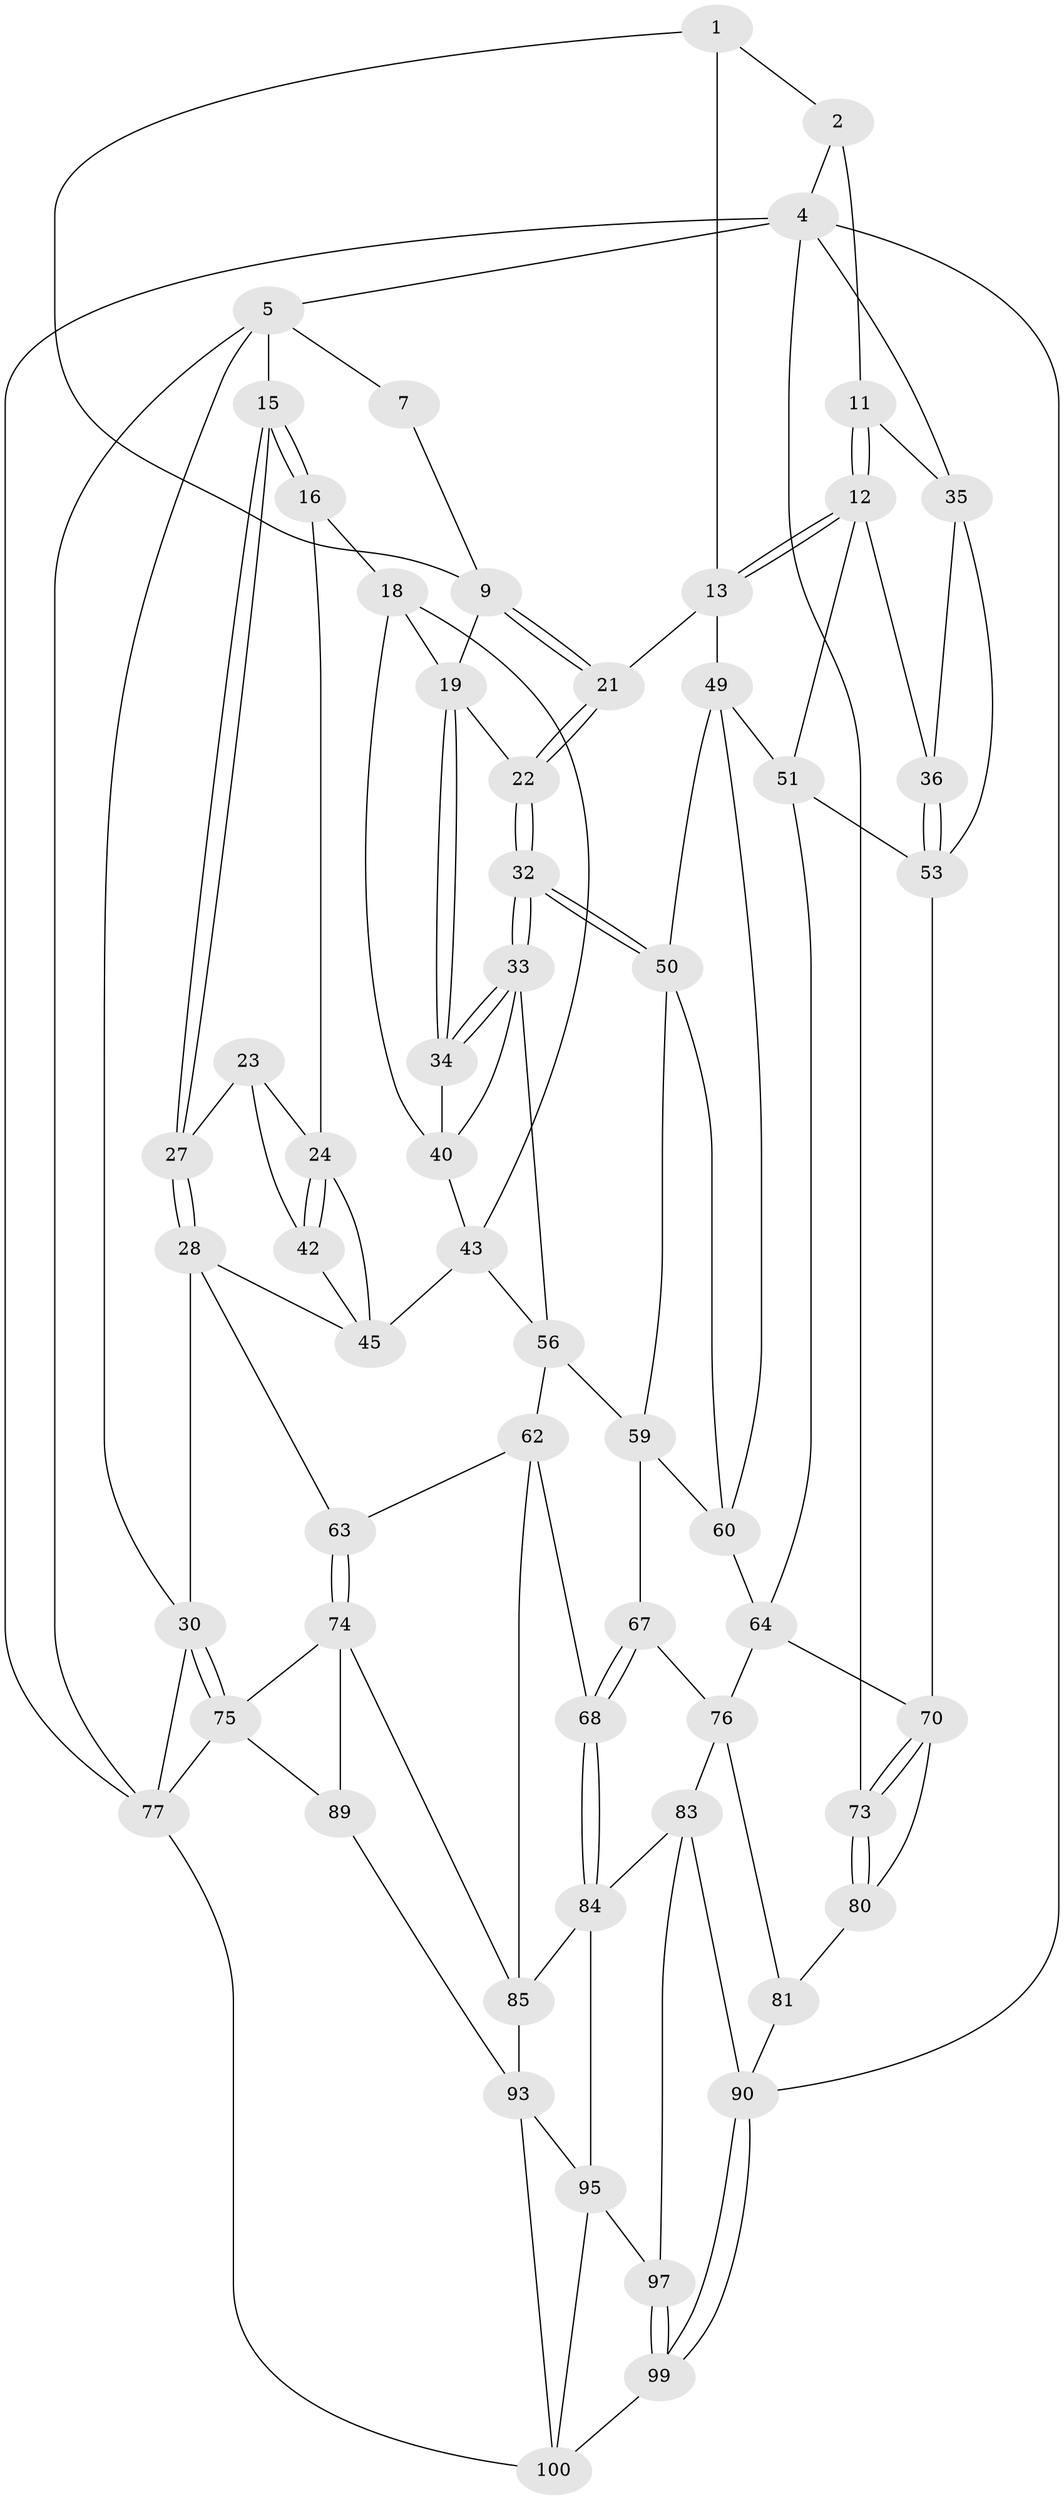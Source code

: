 // original degree distribution, {3: 0.029411764705882353, 4: 0.21568627450980393, 5: 0.5392156862745098, 6: 0.21568627450980393}
// Generated by graph-tools (version 1.1) at 2025/11/02/21/25 10:11:13]
// undirected, 59 vertices, 130 edges
graph export_dot {
graph [start="1"]
  node [color=gray90,style=filled];
  1 [pos="+0.7766749760692311+0",super="+8"];
  2 [pos="+1+0",super="+3"];
  4 [pos="+1+0",super="+72"];
  5 [pos="+0+0",super="+6"];
  7 [pos="+0.4631370062687501+0"];
  9 [pos="+0.6418292625127694+0.07006876233921483",super="+10"];
  11 [pos="+0.8871374672272897+0.04599975169729293",super="+14"];
  12 [pos="+0.8281495770249363+0.11509831004385898",super="+37"];
  13 [pos="+0.8043108947957657+0.10245055843743874",super="+39"];
  15 [pos="+0.013548424055260362+0"];
  16 [pos="+0.08710617367587623+0",super="+17"];
  18 [pos="+0.37352583594757455+0.05812885291224734",super="+41"];
  19 [pos="+0.44309254911005+0",super="+20"];
  21 [pos="+0.6209201150511203+0.1125649105656775"];
  22 [pos="+0.6015823429222935+0.13393892857020895"];
  23 [pos="+0.18922214360205925+0.06303933205661712",super="+26"];
  24 [pos="+0.2541931038214349+0.09678143972611761",super="+25"];
  27 [pos="+0.050190192119280566+0"];
  28 [pos="+0.04059156398644678+0.242739152589855",super="+29"];
  30 [pos="+0+0.28798859118992354",super="+31"];
  32 [pos="+0.5886338917371946+0.16673633083103304"];
  33 [pos="+0.5472038925228146+0.17272939342896773",super="+48"];
  34 [pos="+0.5079480953430966+0.12538330122452018"];
  35 [pos="+0.9449688159808419+0.10582664843317117",super="+38"];
  36 [pos="+0.8929618690388392+0.1420616774122725"];
  40 [pos="+0.40391374786800105+0.10011167682321898",super="+46"];
  42 [pos="+0.13864925686901056+0.15231648304763715"];
  43 [pos="+0.34735976756842096+0.2879775976290107",super="+44"];
  45 [pos="+0.2825966871262044+0.26203265152357536",super="+47"];
  49 [pos="+0.6799047941852694+0.26282316464541156",super="+52"];
  50 [pos="+0.6760275856085305+0.2625154259219708",super="+58"];
  51 [pos="+0.7935241357583098+0.30415737906430207",super="+54"];
  53 [pos="+0.9685622992333565+0.30396757121298384",super="+55"];
  56 [pos="+0.4897991402503188+0.3599687919441161",super="+57"];
  59 [pos="+0.5169970325032223+0.357436444897051",super="+66"];
  60 [pos="+0.7338239391733252+0.3906407024433879",super="+61"];
  62 [pos="+0.34966440789532244+0.45182894209168933",super="+69"];
  63 [pos="+0.2909912572113754+0.47495490803480406"];
  64 [pos="+0.8655541339344865+0.47366338253550794",super="+65"];
  67 [pos="+0.6542641374801468+0.48864120512636294"];
  68 [pos="+0.50837304926142+0.5362483863706294"];
  70 [pos="+1+0.3630549807777103",super="+71"];
  73 [pos="+1+0.6340623654624695"];
  74 [pos="+0.18820223330442984+0.5491551317825585",super="+87"];
  75 [pos="+0.14991412764559725+0.5561894931682961",super="+79"];
  76 [pos="+0.6893033976939504+0.5203722236241521",super="+82"];
  77 [pos="+0+0.7642900729629779",super="+78"];
  80 [pos="+0.9052591839767072+0.6259236802919304"];
  81 [pos="+0.8879616133025012+0.6421830929989318"];
  83 [pos="+0.7277966759475469+0.6817724136285555",super="+92"];
  84 [pos="+0.5966515022891077+0.6888459332702758",super="+88"];
  85 [pos="+0.40231729860470206+0.6793544590732726",super="+86"];
  89 [pos="+0.18698225307938768+0.8374193430154622"];
  90 [pos="+1+1",super="+91"];
  93 [pos="+0.3506244397299392+0.8244659035873657",super="+94"];
  95 [pos="+0.5256518749858621+0.8605981572387144",super="+96"];
  97 [pos="+0.6941120501286632+0.7932784268495452",super="+98"];
  99 [pos="+0.7421293011404545+1",super="+102"];
  100 [pos="+0.31614514993105935+1",super="+101"];
  1 -- 2;
  1 -- 13;
  1 -- 9;
  2 -- 11 [weight=2];
  2 -- 4;
  4 -- 5;
  4 -- 35;
  4 -- 73;
  4 -- 90;
  4 -- 77;
  5 -- 77;
  5 -- 7;
  5 -- 15;
  5 -- 30;
  7 -- 9;
  9 -- 21;
  9 -- 21;
  9 -- 19;
  11 -- 12;
  11 -- 12;
  11 -- 35;
  12 -- 13;
  12 -- 13;
  12 -- 51;
  12 -- 36;
  13 -- 49;
  13 -- 21;
  15 -- 16;
  15 -- 16;
  15 -- 27;
  15 -- 27;
  16 -- 24;
  16 -- 18;
  18 -- 19;
  18 -- 40;
  18 -- 43;
  19 -- 34;
  19 -- 34;
  19 -- 22;
  21 -- 22;
  21 -- 22;
  22 -- 32;
  22 -- 32;
  23 -- 24;
  23 -- 42;
  23 -- 27;
  24 -- 42;
  24 -- 42;
  24 -- 45;
  27 -- 28;
  27 -- 28;
  28 -- 45;
  28 -- 30;
  28 -- 63;
  30 -- 75;
  30 -- 75;
  30 -- 77;
  32 -- 33;
  32 -- 33;
  32 -- 50;
  32 -- 50;
  33 -- 34;
  33 -- 34;
  33 -- 40;
  33 -- 56;
  34 -- 40;
  35 -- 36;
  35 -- 53;
  36 -- 53;
  36 -- 53;
  40 -- 43;
  42 -- 45;
  43 -- 45;
  43 -- 56;
  49 -- 50;
  49 -- 51;
  49 -- 60;
  50 -- 59;
  50 -- 60;
  51 -- 64;
  51 -- 53;
  53 -- 70;
  56 -- 59;
  56 -- 62;
  59 -- 67;
  59 -- 60;
  60 -- 64;
  62 -- 63;
  62 -- 68;
  62 -- 85;
  63 -- 74;
  63 -- 74;
  64 -- 70;
  64 -- 76;
  67 -- 68;
  67 -- 68;
  67 -- 76;
  68 -- 84;
  68 -- 84;
  70 -- 73;
  70 -- 73;
  70 -- 80;
  73 -- 80;
  73 -- 80;
  74 -- 75;
  74 -- 89;
  74 -- 85;
  75 -- 89;
  75 -- 77;
  76 -- 81;
  76 -- 83;
  77 -- 100;
  80 -- 81;
  81 -- 90;
  83 -- 84;
  83 -- 97;
  83 -- 90;
  84 -- 85;
  84 -- 95;
  85 -- 93;
  89 -- 93;
  90 -- 99;
  90 -- 99;
  93 -- 100;
  93 -- 95;
  95 -- 97;
  95 -- 100;
  97 -- 99 [weight=2];
  97 -- 99;
  99 -- 100;
}
